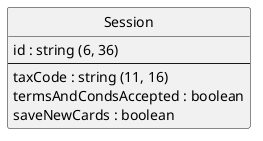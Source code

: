 @startuml
hide circle
skinparam linetype ortho

entity Session {
  id : string (6, 36)
  --
  taxCode : string (11, 16)
  termsAndCondsAccepted : boolean
  saveNewCards : boolean
}
@enduml